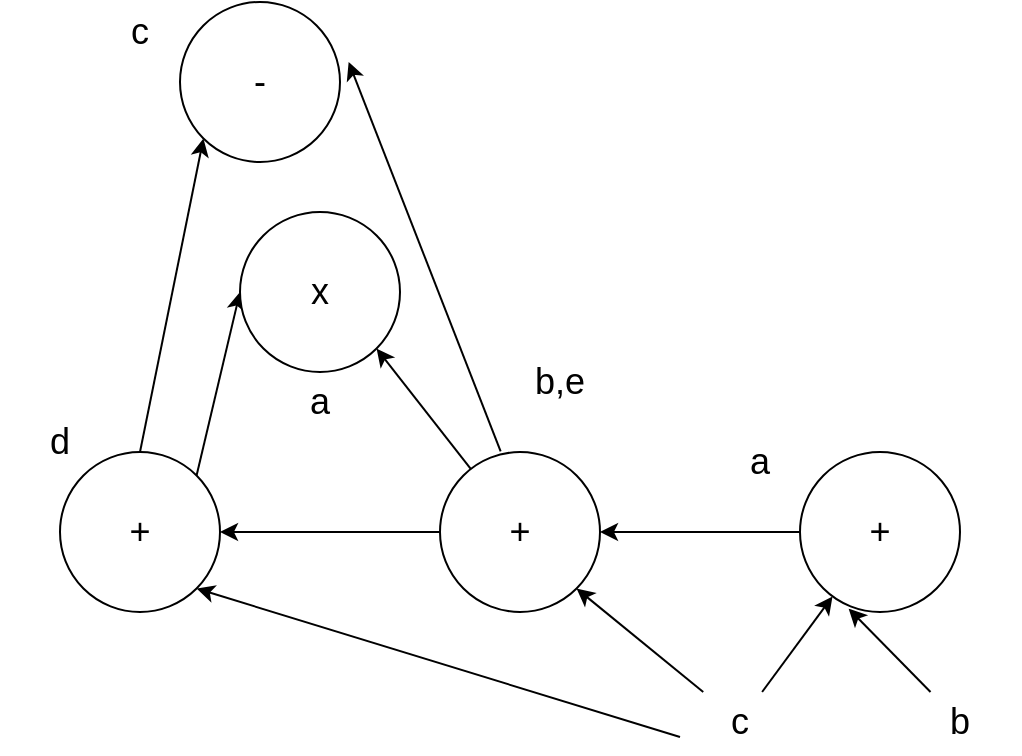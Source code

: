 <mxfile>
    <diagram id="74tkL73yR60gn8nPBjxl" name="第 1 页">
        <mxGraphModel dx="591" dy="327" grid="1" gridSize="10" guides="1" tooltips="1" connect="1" arrows="1" fold="1" page="1" pageScale="1" pageWidth="1600" pageHeight="900" math="0" shadow="0">
            <root>
                <mxCell id="0"/>
                <mxCell id="1" parent="0"/>
                <mxCell id="2" value="&lt;font style=&quot;font-size: 18px;&quot;&gt;-&lt;/font&gt;" style="ellipse;whiteSpace=wrap;html=1;aspect=fixed;" vertex="1" parent="1">
                    <mxGeometry x="150" y="25" width="80" height="80" as="geometry"/>
                </mxCell>
                <mxCell id="21" style="edgeStyle=none;html=1;fontSize=18;" edge="1" parent="1" source="3">
                    <mxGeometry relative="1" as="geometry">
                        <mxPoint x="360" y="290" as="targetPoint"/>
                    </mxGeometry>
                </mxCell>
                <mxCell id="23" style="edgeStyle=none;html=1;exitX=0;exitY=0.5;exitDx=0;exitDy=0;entryX=1;entryY=0.5;entryDx=0;entryDy=0;fontSize=18;" edge="1" parent="1" source="3" target="4">
                    <mxGeometry relative="1" as="geometry"/>
                </mxCell>
                <mxCell id="3" value="&lt;span style=&quot;font-size: 18px;&quot;&gt;+&lt;/span&gt;" style="ellipse;whiteSpace=wrap;html=1;aspect=fixed;" vertex="1" parent="1">
                    <mxGeometry x="280" y="250" width="80" height="80" as="geometry"/>
                </mxCell>
                <mxCell id="19" style="edgeStyle=none;html=1;exitX=0.379;exitY=-0.004;exitDx=0;exitDy=0;entryX=1.054;entryY=0.375;entryDx=0;entryDy=0;fontSize=18;exitPerimeter=0;entryPerimeter=0;" edge="1" parent="1" source="3" target="2">
                    <mxGeometry relative="1" as="geometry"/>
                </mxCell>
                <mxCell id="20" style="edgeStyle=none;html=1;entryX=1;entryY=1;entryDx=0;entryDy=0;fontSize=18;" edge="1" parent="1" source="3" target="6">
                    <mxGeometry relative="1" as="geometry"/>
                </mxCell>
                <mxCell id="22" style="edgeStyle=none;html=1;exitX=0.5;exitY=0;exitDx=0;exitDy=0;entryX=0;entryY=1;entryDx=0;entryDy=0;fontSize=18;" edge="1" parent="1" source="4" target="2">
                    <mxGeometry relative="1" as="geometry"/>
                </mxCell>
                <mxCell id="24" style="edgeStyle=none;html=1;exitX=1;exitY=0;exitDx=0;exitDy=0;entryX=0;entryY=0.5;entryDx=0;entryDy=0;fontSize=18;" edge="1" parent="1" source="4" target="6">
                    <mxGeometry relative="1" as="geometry"/>
                </mxCell>
                <mxCell id="4" value="&lt;span style=&quot;font-size: 18px;&quot;&gt;+&lt;/span&gt;" style="ellipse;whiteSpace=wrap;html=1;aspect=fixed;" vertex="1" parent="1">
                    <mxGeometry x="90" y="250" width="80" height="80" as="geometry"/>
                </mxCell>
                <mxCell id="16" style="edgeStyle=none;html=1;entryX=1;entryY=0.5;entryDx=0;entryDy=0;fontSize=18;" edge="1" parent="1" source="5" target="3">
                    <mxGeometry relative="1" as="geometry"/>
                </mxCell>
                <mxCell id="5" value="&lt;span style=&quot;font-size: 18px;&quot;&gt;+&lt;/span&gt;" style="ellipse;whiteSpace=wrap;html=1;aspect=fixed;" vertex="1" parent="1">
                    <mxGeometry x="460" y="250" width="80" height="80" as="geometry"/>
                </mxCell>
                <mxCell id="6" value="&lt;span style=&quot;font-size: 18px;&quot;&gt;x&lt;/span&gt;" style="ellipse;whiteSpace=wrap;html=1;aspect=fixed;" vertex="1" parent="1">
                    <mxGeometry x="180" y="130" width="80" height="80" as="geometry"/>
                </mxCell>
                <mxCell id="7" value="b,e" style="text;html=1;strokeColor=none;fillColor=none;align=center;verticalAlign=middle;whiteSpace=wrap;rounded=0;fontSize=18;" vertex="1" parent="1">
                    <mxGeometry x="310" y="200" width="60" height="30" as="geometry"/>
                </mxCell>
                <mxCell id="8" value="d" style="text;html=1;strokeColor=none;fillColor=none;align=center;verticalAlign=middle;whiteSpace=wrap;rounded=0;fontSize=18;" vertex="1" parent="1">
                    <mxGeometry x="60" y="230" width="60" height="30" as="geometry"/>
                </mxCell>
                <mxCell id="9" value="c" style="text;html=1;strokeColor=none;fillColor=none;align=center;verticalAlign=middle;whiteSpace=wrap;rounded=0;fontSize=18;" vertex="1" parent="1">
                    <mxGeometry x="100" y="25" width="60" height="30" as="geometry"/>
                </mxCell>
                <mxCell id="10" value="a" style="text;html=1;strokeColor=none;fillColor=none;align=center;verticalAlign=middle;whiteSpace=wrap;rounded=0;fontSize=18;" vertex="1" parent="1">
                    <mxGeometry x="190" y="210" width="60" height="30" as="geometry"/>
                </mxCell>
                <mxCell id="11" value="a" style="text;html=1;strokeColor=none;fillColor=none;align=center;verticalAlign=middle;whiteSpace=wrap;rounded=0;fontSize=18;" vertex="1" parent="1">
                    <mxGeometry x="410" y="240" width="60" height="30" as="geometry"/>
                </mxCell>
                <mxCell id="14" style="edgeStyle=none;html=1;entryX=0.304;entryY=0.979;entryDx=0;entryDy=0;entryPerimeter=0;fontSize=18;" edge="1" parent="1" source="12" target="5">
                    <mxGeometry relative="1" as="geometry"/>
                </mxCell>
                <mxCell id="12" value="b" style="text;html=1;strokeColor=none;fillColor=none;align=center;verticalAlign=middle;whiteSpace=wrap;rounded=0;fontSize=18;" vertex="1" parent="1">
                    <mxGeometry x="510" y="370" width="60" height="30" as="geometry"/>
                </mxCell>
                <mxCell id="15" style="edgeStyle=none;html=1;fontSize=18;" edge="1" parent="1" source="13" target="5">
                    <mxGeometry relative="1" as="geometry"/>
                </mxCell>
                <mxCell id="17" style="edgeStyle=none;html=1;entryX=1;entryY=1;entryDx=0;entryDy=0;fontSize=18;" edge="1" parent="1" source="13" target="3">
                    <mxGeometry relative="1" as="geometry"/>
                </mxCell>
                <mxCell id="18" style="edgeStyle=none;html=1;exitX=0;exitY=0.75;exitDx=0;exitDy=0;entryX=1;entryY=1;entryDx=0;entryDy=0;fontSize=18;" edge="1" parent="1" source="13" target="4">
                    <mxGeometry relative="1" as="geometry"/>
                </mxCell>
                <mxCell id="13" value="c" style="text;html=1;strokeColor=none;fillColor=none;align=center;verticalAlign=middle;whiteSpace=wrap;rounded=0;fontSize=18;" vertex="1" parent="1">
                    <mxGeometry x="400" y="370" width="60" height="30" as="geometry"/>
                </mxCell>
            </root>
        </mxGraphModel>
    </diagram>
</mxfile>
